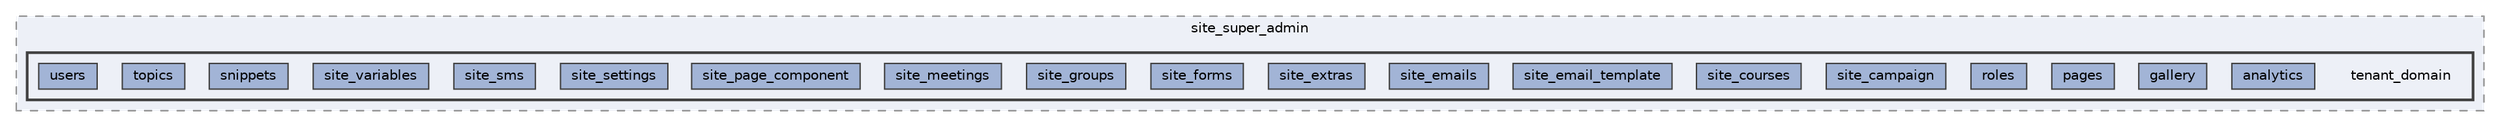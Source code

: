 digraph "resources/views/backend/site_super_admin/tenant_domain"
{
 // LATEX_PDF_SIZE
  bgcolor="transparent";
  edge [fontname=Helvetica,fontsize=10,labelfontname=Helvetica,labelfontsize=10];
  node [fontname=Helvetica,fontsize=10,shape=box,height=0.2,width=0.4];
  compound=true
  subgraph clusterdir_50c0320ecf7617dfd0d7b9cde3ea4117 {
    graph [ bgcolor="#edf0f7", pencolor="grey50", label="site_super_admin", fontname=Helvetica,fontsize=10 style="filled,dashed", URL="dir_50c0320ecf7617dfd0d7b9cde3ea4117.html",tooltip=""]
  subgraph clusterdir_5975ae8f8da94179778981b03fa6a768 {
    graph [ bgcolor="#edf0f7", pencolor="grey25", label="", fontname=Helvetica,fontsize=10 style="filled,bold", URL="dir_5975ae8f8da94179778981b03fa6a768.html",tooltip=""]
    dir_5975ae8f8da94179778981b03fa6a768 [shape=plaintext, label="tenant_domain"];
  dir_d9f5fc358fef3259addc7f3c1a824d6e [label="analytics", fillcolor="#a2b4d6", color="grey25", style="filled", URL="dir_d9f5fc358fef3259addc7f3c1a824d6e.html",tooltip=""];
  dir_29dd01e443730ffe3f14d5b1d55a604d [label="gallery", fillcolor="#a2b4d6", color="grey25", style="filled", URL="dir_29dd01e443730ffe3f14d5b1d55a604d.html",tooltip=""];
  dir_dc8733d25649e5e531f3e34eabe4eb3e [label="pages", fillcolor="#a2b4d6", color="grey25", style="filled", URL="dir_dc8733d25649e5e531f3e34eabe4eb3e.html",tooltip=""];
  dir_0049ce64590ca8a08227a2c8110b1a07 [label="roles", fillcolor="#a2b4d6", color="grey25", style="filled", URL="dir_0049ce64590ca8a08227a2c8110b1a07.html",tooltip=""];
  dir_a8cec60a007a22c831eef715a1391030 [label="site_campaign", fillcolor="#a2b4d6", color="grey25", style="filled", URL="dir_a8cec60a007a22c831eef715a1391030.html",tooltip=""];
  dir_d5b0ddf1d0672aa03c905d0e7c92ed7f [label="site_courses", fillcolor="#a2b4d6", color="grey25", style="filled", URL="dir_d5b0ddf1d0672aa03c905d0e7c92ed7f.html",tooltip=""];
  dir_c10345448566b236520ddd8ef5e1e582 [label="site_email_template", fillcolor="#a2b4d6", color="grey25", style="filled", URL="dir_c10345448566b236520ddd8ef5e1e582.html",tooltip=""];
  dir_e61f413acd41e847aaa36bd73967b214 [label="site_emails", fillcolor="#a2b4d6", color="grey25", style="filled", URL="dir_e61f413acd41e847aaa36bd73967b214.html",tooltip=""];
  dir_31233a05ef748bceeaba4e07220edc78 [label="site_extras", fillcolor="#a2b4d6", color="grey25", style="filled", URL="dir_31233a05ef748bceeaba4e07220edc78.html",tooltip=""];
  dir_be7cd90b2cc22ace9cb7832932d4e36b [label="site_forms", fillcolor="#a2b4d6", color="grey25", style="filled", URL="dir_be7cd90b2cc22ace9cb7832932d4e36b.html",tooltip=""];
  dir_c94383e60d16c46a9f86c28f5ad446b2 [label="site_groups", fillcolor="#a2b4d6", color="grey25", style="filled", URL="dir_c94383e60d16c46a9f86c28f5ad446b2.html",tooltip=""];
  dir_2d936535b1259bbc0200104ed270623a [label="site_meetings", fillcolor="#a2b4d6", color="grey25", style="filled", URL="dir_2d936535b1259bbc0200104ed270623a.html",tooltip=""];
  dir_a9bc1ec12b5753bace3ef98158a8f144 [label="site_page_component", fillcolor="#a2b4d6", color="grey25", style="filled", URL="dir_a9bc1ec12b5753bace3ef98158a8f144.html",tooltip=""];
  dir_9384ca24b9c1d151abf2e1edf95c6ada [label="site_settings", fillcolor="#a2b4d6", color="grey25", style="filled", URL="dir_9384ca24b9c1d151abf2e1edf95c6ada.html",tooltip=""];
  dir_005b608a2a5b64b87e3fd52fcc1feb18 [label="site_sms", fillcolor="#a2b4d6", color="grey25", style="filled", URL="dir_005b608a2a5b64b87e3fd52fcc1feb18.html",tooltip=""];
  dir_cbb67d47f0d2c5e627f9e7e264f990b7 [label="site_variables", fillcolor="#a2b4d6", color="grey25", style="filled", URL="dir_cbb67d47f0d2c5e627f9e7e264f990b7.html",tooltip=""];
  dir_1ccb85c69ac0a86d8c3ba661be5c2a22 [label="snippets", fillcolor="#a2b4d6", color="grey25", style="filled", URL="dir_1ccb85c69ac0a86d8c3ba661be5c2a22.html",tooltip=""];
  dir_18d99c92988ddd315ab7285738f54c9c [label="topics", fillcolor="#a2b4d6", color="grey25", style="filled", URL="dir_18d99c92988ddd315ab7285738f54c9c.html",tooltip=""];
  dir_939686ec9acae41427ed9aed7c47c56a [label="users", fillcolor="#a2b4d6", color="grey25", style="filled", URL="dir_939686ec9acae41427ed9aed7c47c56a.html",tooltip=""];
  }
  }
}
